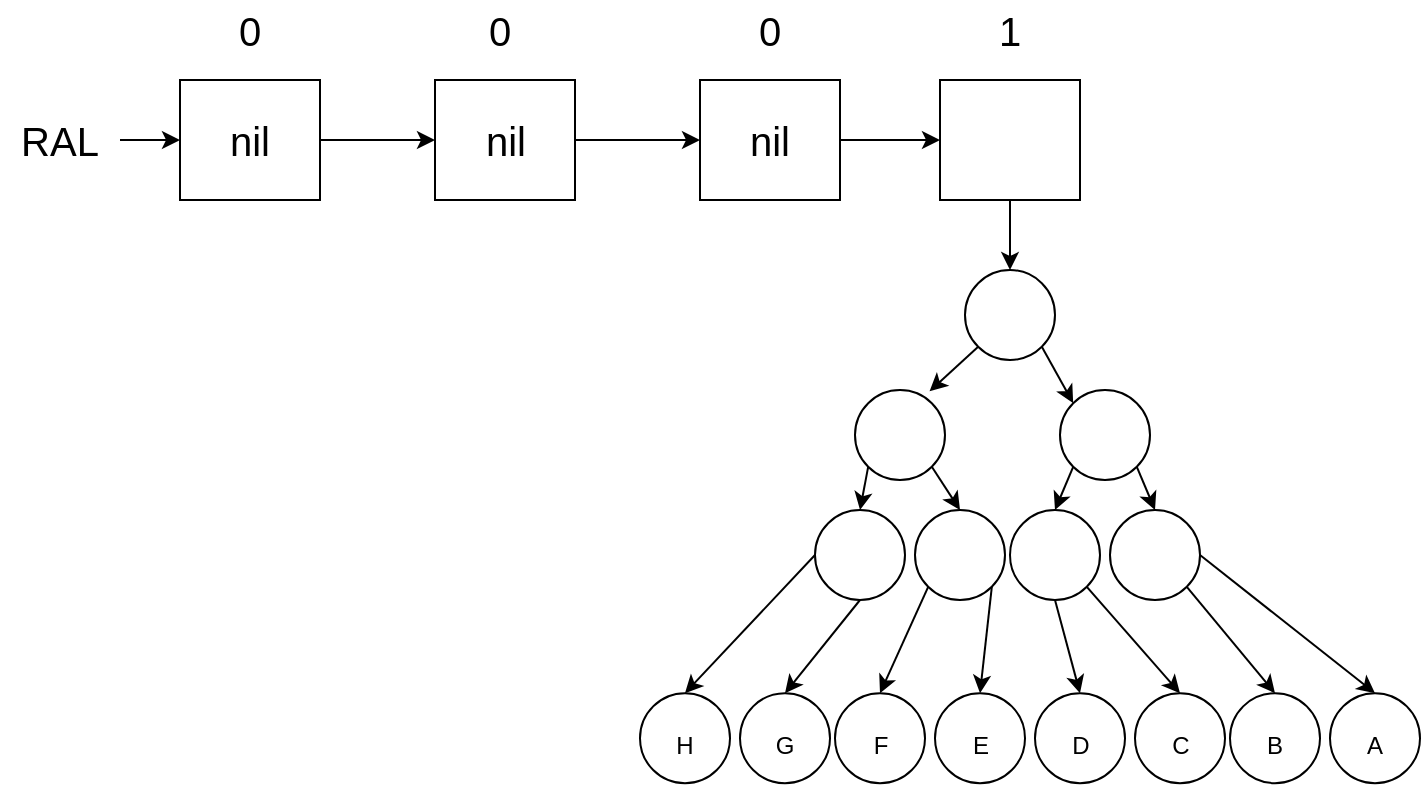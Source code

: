 <mxfile version="16.4.0" type="device"><diagram id="QcZmb7eFFJxZ3x-xjz1x" name="Page-1"><mxGraphModel dx="782" dy="539" grid="1" gridSize="10" guides="1" tooltips="1" connect="1" arrows="1" fold="1" page="1" pageScale="1" pageWidth="850" pageHeight="1100" math="0" shadow="0"><root><mxCell id="0"/><mxCell id="1" parent="0"/><mxCell id="-DS1Y1ChxDshjBo23wWi-69" value="" style="edgeStyle=none;rounded=0;orthogonalLoop=1;jettySize=auto;html=1;fontSize=12;" parent="1" source="-DS1Y1ChxDshjBo23wWi-3" target="-DS1Y1ChxDshjBo23wWi-4" edge="1"><mxGeometry relative="1" as="geometry"/></mxCell><mxCell id="-DS1Y1ChxDshjBo23wWi-3" value="nil" style="rounded=0;whiteSpace=wrap;html=1;fontSize=20;" parent="1" vertex="1"><mxGeometry x="130" y="130" width="70" height="60" as="geometry"/></mxCell><mxCell id="-DS1Y1ChxDshjBo23wWi-70" value="" style="edgeStyle=none;rounded=0;orthogonalLoop=1;jettySize=auto;html=1;fontSize=12;" parent="1" source="-DS1Y1ChxDshjBo23wWi-4" target="-DS1Y1ChxDshjBo23wWi-5" edge="1"><mxGeometry relative="1" as="geometry"/></mxCell><mxCell id="-DS1Y1ChxDshjBo23wWi-4" value="nil" style="rounded=0;whiteSpace=wrap;html=1;fontSize=20;" parent="1" vertex="1"><mxGeometry x="257.5" y="130" width="70" height="60" as="geometry"/></mxCell><mxCell id="-DS1Y1ChxDshjBo23wWi-71" value="" style="edgeStyle=none;rounded=0;orthogonalLoop=1;jettySize=auto;html=1;fontSize=12;" parent="1" source="-DS1Y1ChxDshjBo23wWi-5" target="-DS1Y1ChxDshjBo23wWi-6" edge="1"><mxGeometry relative="1" as="geometry"/></mxCell><mxCell id="-DS1Y1ChxDshjBo23wWi-5" value="nil" style="rounded=0;whiteSpace=wrap;html=1;fontSize=20;" parent="1" vertex="1"><mxGeometry x="390" y="130" width="70" height="60" as="geometry"/></mxCell><mxCell id="-DS1Y1ChxDshjBo23wWi-66" style="edgeStyle=none;rounded=0;orthogonalLoop=1;jettySize=auto;html=1;exitX=0.5;exitY=1;exitDx=0;exitDy=0;entryX=0.5;entryY=0;entryDx=0;entryDy=0;fontSize=12;" parent="1" source="-DS1Y1ChxDshjBo23wWi-6" target="-DS1Y1ChxDshjBo23wWi-35" edge="1"><mxGeometry relative="1" as="geometry"/></mxCell><mxCell id="-DS1Y1ChxDshjBo23wWi-6" value="" style="rounded=0;whiteSpace=wrap;html=1;fontSize=20;" parent="1" vertex="1"><mxGeometry x="510" y="130" width="70" height="60" as="geometry"/></mxCell><mxCell id="-DS1Y1ChxDshjBo23wWi-8" value="0" style="text;html=1;strokeColor=none;fillColor=none;align=center;verticalAlign=middle;whiteSpace=wrap;rounded=0;fontSize=20;" parent="1" vertex="1"><mxGeometry x="260" y="90" width="60" height="30" as="geometry"/></mxCell><mxCell id="-DS1Y1ChxDshjBo23wWi-9" value="0" style="text;html=1;strokeColor=none;fillColor=none;align=center;verticalAlign=middle;whiteSpace=wrap;rounded=0;fontSize=20;" parent="1" vertex="1"><mxGeometry x="135" y="90" width="60" height="30" as="geometry"/></mxCell><mxCell id="-DS1Y1ChxDshjBo23wWi-10" value="0" style="text;html=1;strokeColor=none;fillColor=none;align=center;verticalAlign=middle;whiteSpace=wrap;rounded=0;fontSize=20;" parent="1" vertex="1"><mxGeometry x="395" y="90" width="60" height="30" as="geometry"/></mxCell><mxCell id="-DS1Y1ChxDshjBo23wWi-11" value="1" style="text;html=1;strokeColor=none;fillColor=none;align=center;verticalAlign=middle;whiteSpace=wrap;rounded=0;fontSize=20;" parent="1" vertex="1"><mxGeometry x="515" y="90" width="60" height="30" as="geometry"/></mxCell><mxCell id="-DS1Y1ChxDshjBo23wWi-33" style="edgeStyle=none;rounded=0;orthogonalLoop=1;jettySize=auto;html=1;exitX=0;exitY=1;exitDx=0;exitDy=0;entryX=0.828;entryY=0.015;entryDx=0;entryDy=0;entryPerimeter=0;fontSize=12;" parent="1" source="-DS1Y1ChxDshjBo23wWi-35" target="-DS1Y1ChxDshjBo23wWi-38" edge="1"><mxGeometry relative="1" as="geometry"/></mxCell><mxCell id="-DS1Y1ChxDshjBo23wWi-34" style="edgeStyle=none;rounded=0;orthogonalLoop=1;jettySize=auto;html=1;exitX=1;exitY=1;exitDx=0;exitDy=0;entryX=0;entryY=0;entryDx=0;entryDy=0;fontSize=12;" parent="1" source="-DS1Y1ChxDshjBo23wWi-35" target="-DS1Y1ChxDshjBo23wWi-41" edge="1"><mxGeometry relative="1" as="geometry"/></mxCell><mxCell id="-DS1Y1ChxDshjBo23wWi-35" value="" style="ellipse;whiteSpace=wrap;html=1;aspect=fixed;fontSize=20;" parent="1" vertex="1"><mxGeometry x="522.5" y="225" width="45" height="45" as="geometry"/></mxCell><mxCell id="-DS1Y1ChxDshjBo23wWi-36" style="edgeStyle=none;rounded=0;orthogonalLoop=1;jettySize=auto;html=1;exitX=0;exitY=1;exitDx=0;exitDy=0;entryX=0.5;entryY=0;entryDx=0;entryDy=0;fontSize=12;" parent="1" source="-DS1Y1ChxDshjBo23wWi-38" target="-DS1Y1ChxDshjBo23wWi-42" edge="1"><mxGeometry relative="1" as="geometry"/></mxCell><mxCell id="-DS1Y1ChxDshjBo23wWi-37" style="edgeStyle=none;rounded=0;orthogonalLoop=1;jettySize=auto;html=1;exitX=1;exitY=1;exitDx=0;exitDy=0;entryX=0.5;entryY=0;entryDx=0;entryDy=0;fontSize=12;" parent="1" source="-DS1Y1ChxDshjBo23wWi-38" target="-DS1Y1ChxDshjBo23wWi-43" edge="1"><mxGeometry relative="1" as="geometry"/></mxCell><mxCell id="-DS1Y1ChxDshjBo23wWi-38" value="" style="ellipse;whiteSpace=wrap;html=1;aspect=fixed;fontSize=20;" parent="1" vertex="1"><mxGeometry x="467.5" y="285" width="45" height="45" as="geometry"/></mxCell><mxCell id="-DS1Y1ChxDshjBo23wWi-39" style="edgeStyle=none;rounded=0;orthogonalLoop=1;jettySize=auto;html=1;exitX=0;exitY=1;exitDx=0;exitDy=0;entryX=0.5;entryY=0;entryDx=0;entryDy=0;fontSize=12;" parent="1" source="-DS1Y1ChxDshjBo23wWi-41" target="-DS1Y1ChxDshjBo23wWi-44" edge="1"><mxGeometry relative="1" as="geometry"/></mxCell><mxCell id="-DS1Y1ChxDshjBo23wWi-40" style="edgeStyle=none;rounded=0;orthogonalLoop=1;jettySize=auto;html=1;exitX=1;exitY=1;exitDx=0;exitDy=0;entryX=0.5;entryY=0;entryDx=0;entryDy=0;fontSize=12;" parent="1" source="-DS1Y1ChxDshjBo23wWi-41" target="-DS1Y1ChxDshjBo23wWi-45" edge="1"><mxGeometry relative="1" as="geometry"/></mxCell><mxCell id="-DS1Y1ChxDshjBo23wWi-41" value="" style="ellipse;whiteSpace=wrap;html=1;aspect=fixed;fontSize=20;" parent="1" vertex="1"><mxGeometry x="570" y="285" width="45" height="45" as="geometry"/></mxCell><mxCell id="-DS1Y1ChxDshjBo23wWi-42" value="" style="ellipse;whiteSpace=wrap;html=1;aspect=fixed;fontSize=20;" parent="1" vertex="1"><mxGeometry x="447.5" y="345" width="45" height="45" as="geometry"/></mxCell><mxCell id="-DS1Y1ChxDshjBo23wWi-43" value="" style="ellipse;whiteSpace=wrap;html=1;aspect=fixed;fontSize=20;" parent="1" vertex="1"><mxGeometry x="497.5" y="345" width="45" height="45" as="geometry"/></mxCell><mxCell id="-DS1Y1ChxDshjBo23wWi-44" value="" style="ellipse;whiteSpace=wrap;html=1;aspect=fixed;fontSize=20;" parent="1" vertex="1"><mxGeometry x="545" y="345" width="45" height="45" as="geometry"/></mxCell><mxCell id="-DS1Y1ChxDshjBo23wWi-45" value="" style="ellipse;whiteSpace=wrap;html=1;aspect=fixed;fontSize=20;" parent="1" vertex="1"><mxGeometry x="595" y="345" width="45" height="45" as="geometry"/></mxCell><mxCell id="-DS1Y1ChxDshjBo23wWi-47" style="edgeStyle=none;rounded=0;orthogonalLoop=1;jettySize=auto;html=1;exitX=0;exitY=0.5;exitDx=0;exitDy=0;entryX=0.5;entryY=0;entryDx=0;entryDy=0;fontSize=12;" parent="1" source="-DS1Y1ChxDshjBo23wWi-42" target="-DS1Y1ChxDshjBo23wWi-51" edge="1"><mxGeometry relative="1" as="geometry"><mxPoint x="386.59" y="415.0" as="sourcePoint"/></mxGeometry></mxCell><mxCell id="-DS1Y1ChxDshjBo23wWi-48" style="edgeStyle=none;rounded=0;orthogonalLoop=1;jettySize=auto;html=1;exitX=0.5;exitY=1;exitDx=0;exitDy=0;entryX=0.5;entryY=0;entryDx=0;entryDy=0;fontSize=12;" parent="1" source="-DS1Y1ChxDshjBo23wWi-42" target="-DS1Y1ChxDshjBo23wWi-52" edge="1"><mxGeometry relative="1" as="geometry"><mxPoint x="418.41" y="415.0" as="sourcePoint"/></mxGeometry></mxCell><mxCell id="-DS1Y1ChxDshjBo23wWi-49" style="edgeStyle=none;rounded=0;orthogonalLoop=1;jettySize=auto;html=1;exitX=0;exitY=1;exitDx=0;exitDy=0;entryX=0.5;entryY=0;entryDx=0;entryDy=0;fontSize=12;" parent="1" source="-DS1Y1ChxDshjBo23wWi-43" target="-DS1Y1ChxDshjBo23wWi-53" edge="1"><mxGeometry relative="1" as="geometry"><mxPoint x="489.09" y="415.0" as="sourcePoint"/></mxGeometry></mxCell><mxCell id="-DS1Y1ChxDshjBo23wWi-50" style="edgeStyle=none;rounded=0;orthogonalLoop=1;jettySize=auto;html=1;entryX=0.5;entryY=0;entryDx=0;entryDy=0;fontSize=12;exitX=1;exitY=1;exitDx=0;exitDy=0;" parent="1" source="-DS1Y1ChxDshjBo23wWi-43" target="-DS1Y1ChxDshjBo23wWi-54" edge="1"><mxGeometry relative="1" as="geometry"><mxPoint x="530.5" y="395" as="sourcePoint"/></mxGeometry></mxCell><mxCell id="-DS1Y1ChxDshjBo23wWi-51" value="&lt;font style=&quot;font-size: 12px&quot;&gt;H&lt;/font&gt;" style="ellipse;whiteSpace=wrap;html=1;aspect=fixed;fontSize=20;" parent="1" vertex="1"><mxGeometry x="360" y="436.59" width="45" height="45" as="geometry"/></mxCell><mxCell id="-DS1Y1ChxDshjBo23wWi-52" value="&lt;font style=&quot;font-size: 12px&quot;&gt;G&lt;/font&gt;" style="ellipse;whiteSpace=wrap;html=1;aspect=fixed;fontSize=20;" parent="1" vertex="1"><mxGeometry x="410" y="436.59" width="45" height="45" as="geometry"/></mxCell><mxCell id="-DS1Y1ChxDshjBo23wWi-53" value="&lt;font style=&quot;font-size: 12px&quot;&gt;F&lt;/font&gt;" style="ellipse;whiteSpace=wrap;html=1;aspect=fixed;fontSize=20;" parent="1" vertex="1"><mxGeometry x="457.5" y="436.59" width="45" height="45" as="geometry"/></mxCell><mxCell id="-DS1Y1ChxDshjBo23wWi-54" value="&lt;font style=&quot;font-size: 12px&quot;&gt;E&lt;/font&gt;" style="ellipse;whiteSpace=wrap;html=1;aspect=fixed;fontSize=20;" parent="1" vertex="1"><mxGeometry x="507.5" y="436.59" width="45" height="45" as="geometry"/></mxCell><mxCell id="-DS1Y1ChxDshjBo23wWi-55" style="edgeStyle=none;rounded=0;orthogonalLoop=1;jettySize=auto;html=1;exitX=0.5;exitY=1;exitDx=0;exitDy=0;entryX=0.5;entryY=0;entryDx=0;entryDy=0;fontSize=12;" parent="1" source="-DS1Y1ChxDshjBo23wWi-44" target="-DS1Y1ChxDshjBo23wWi-59" edge="1"><mxGeometry relative="1" as="geometry"><mxPoint x="584.09" y="415.0" as="sourcePoint"/></mxGeometry></mxCell><mxCell id="-DS1Y1ChxDshjBo23wWi-56" style="edgeStyle=none;rounded=0;orthogonalLoop=1;jettySize=auto;html=1;exitX=1;exitY=1;exitDx=0;exitDy=0;entryX=0.5;entryY=0;entryDx=0;entryDy=0;fontSize=12;" parent="1" source="-DS1Y1ChxDshjBo23wWi-44" target="-DS1Y1ChxDshjBo23wWi-60" edge="1"><mxGeometry relative="1" as="geometry"><mxPoint x="615.91" y="415.0" as="sourcePoint"/></mxGeometry></mxCell><mxCell id="-DS1Y1ChxDshjBo23wWi-57" style="edgeStyle=none;rounded=0;orthogonalLoop=1;jettySize=auto;html=1;exitX=1;exitY=1;exitDx=0;exitDy=0;entryX=0.5;entryY=0;entryDx=0;entryDy=0;fontSize=12;" parent="1" source="-DS1Y1ChxDshjBo23wWi-45" target="-DS1Y1ChxDshjBo23wWi-61" edge="1"><mxGeometry relative="1" as="geometry"><mxPoint x="686.59" y="415.0" as="sourcePoint"/></mxGeometry></mxCell><mxCell id="-DS1Y1ChxDshjBo23wWi-58" style="edgeStyle=none;rounded=0;orthogonalLoop=1;jettySize=auto;html=1;exitX=1;exitY=0.5;exitDx=0;exitDy=0;entryX=0.5;entryY=0;entryDx=0;entryDy=0;fontSize=12;" parent="1" source="-DS1Y1ChxDshjBo23wWi-45" target="-DS1Y1ChxDshjBo23wWi-62" edge="1"><mxGeometry relative="1" as="geometry"><mxPoint x="718.41" y="415.0" as="sourcePoint"/></mxGeometry></mxCell><mxCell id="-DS1Y1ChxDshjBo23wWi-59" value="&lt;font style=&quot;font-size: 12px&quot;&gt;D&lt;/font&gt;" style="ellipse;whiteSpace=wrap;html=1;aspect=fixed;fontSize=20;" parent="1" vertex="1"><mxGeometry x="557.5" y="436.59" width="45" height="45" as="geometry"/></mxCell><mxCell id="-DS1Y1ChxDshjBo23wWi-60" value="&lt;font style=&quot;font-size: 12px&quot;&gt;C&lt;/font&gt;" style="ellipse;whiteSpace=wrap;html=1;aspect=fixed;fontSize=20;" parent="1" vertex="1"><mxGeometry x="607.5" y="436.59" width="45" height="45" as="geometry"/></mxCell><mxCell id="-DS1Y1ChxDshjBo23wWi-61" value="&lt;font style=&quot;font-size: 12px&quot;&gt;B&lt;/font&gt;" style="ellipse;whiteSpace=wrap;html=1;aspect=fixed;fontSize=20;" parent="1" vertex="1"><mxGeometry x="655" y="436.59" width="45" height="45" as="geometry"/></mxCell><mxCell id="-DS1Y1ChxDshjBo23wWi-62" value="&lt;font style=&quot;font-size: 12px&quot;&gt;A&lt;/font&gt;" style="ellipse;whiteSpace=wrap;html=1;aspect=fixed;fontSize=20;" parent="1" vertex="1"><mxGeometry x="705" y="436.59" width="45" height="45" as="geometry"/></mxCell><mxCell id="-DS1Y1ChxDshjBo23wWi-68" style="edgeStyle=none;rounded=0;orthogonalLoop=1;jettySize=auto;html=1;exitX=1;exitY=0.5;exitDx=0;exitDy=0;entryX=0;entryY=0.5;entryDx=0;entryDy=0;fontSize=12;" parent="1" source="-DS1Y1ChxDshjBo23wWi-67" target="-DS1Y1ChxDshjBo23wWi-3" edge="1"><mxGeometry relative="1" as="geometry"/></mxCell><mxCell id="-DS1Y1ChxDshjBo23wWi-67" value="RAL" style="text;html=1;strokeColor=none;fillColor=none;align=center;verticalAlign=middle;whiteSpace=wrap;rounded=0;fontSize=20;" parent="1" vertex="1"><mxGeometry x="40" y="145" width="60" height="30" as="geometry"/></mxCell></root></mxGraphModel></diagram></mxfile>